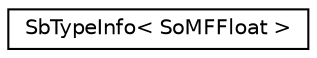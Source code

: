 digraph "Graphical Class Hierarchy"
{
 // LATEX_PDF_SIZE
  edge [fontname="Helvetica",fontsize="10",labelfontname="Helvetica",labelfontsize="10"];
  node [fontname="Helvetica",fontsize="10",shape=record];
  rankdir="LR";
  Node0 [label="SbTypeInfo\< SoMFFloat \>",height=0.2,width=0.4,color="black", fillcolor="white", style="filled",URL="$structSbTypeInfo_3_01SoMFFloat_01_4.html",tooltip=" "];
}
